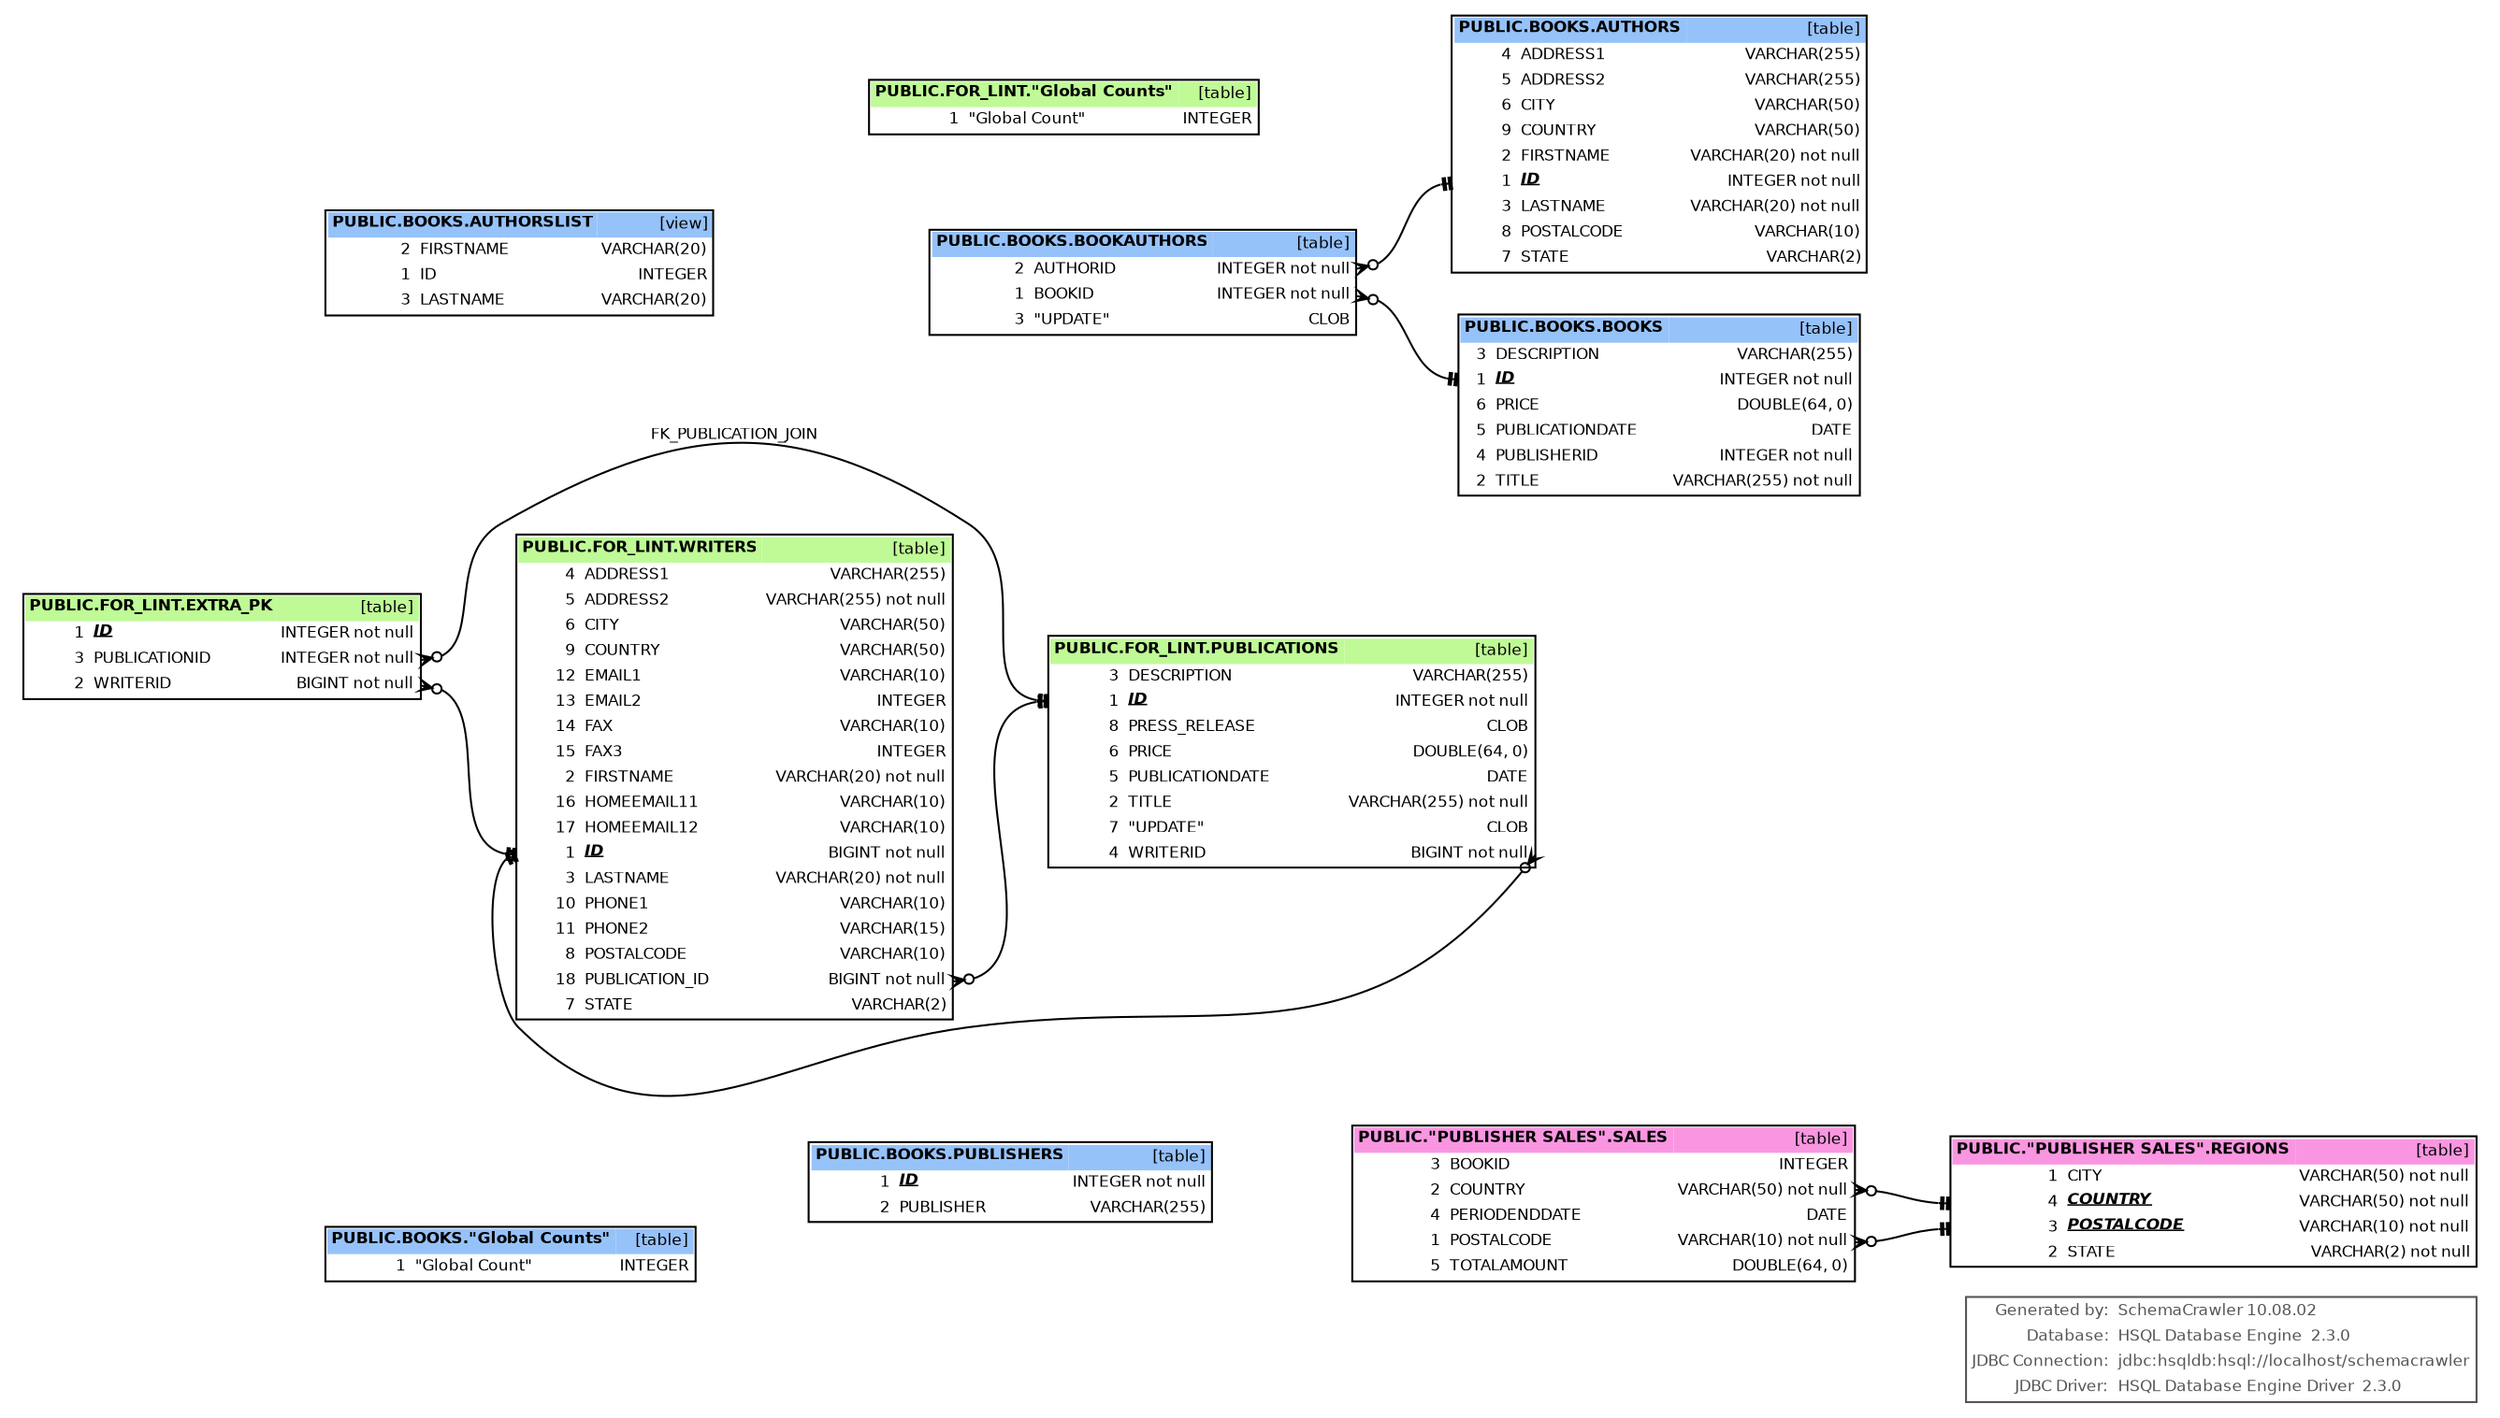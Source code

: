 digraph "SchemaCrawler_Diagram" {

  graph [
    nodesep="0.18"
    ranksep="0.46"
    rankdir="RL"
    fontname="Helvetica"
    fontsize="8"
    packmode="node"
    overlap="false"
  ];
  
  node [
    fontname="Helvetica"
    fontsize="8"
    shape="plaintext"
  ];
  
  edge [
    fontname="Helvetica"
    fontsize="8"  
    arrowsize="0.6"
  ];


  graph [fontcolor="#555555", 
    label=<
<table color="#555555" border="1" cellborder="0" cellspacing="0">
        <tr>
          <td align="right">Generated by:</td>
          <td align="left">SchemaCrawler 10.08.02</td>
        </tr>
        <tr>
          <td align="right">Database:</td>
          <td align="left">HSQL Database Engine  2.3.0</td>
        </tr>
        <tr>
          <td align="right">JDBC Connection:</td>
          <td align="left">jdbc:hsqldb:hsql://localhost/schemacrawler</td>
        </tr>
        <tr>
          <td align="right">JDBC Driver:</td>
          <td align="left">HSQL Database Engine Driver  2.3.0</td>
        </tr>
      </table>    >
    labeljust=r
    labelloc=b
  ];

  /* PUBLIC.BOOKS.AUTHORS -=-=-=-=-=-=-=-=-=-=-=-=-=- */
  "authors_dba8a1ff" [
    label=<
      <table border="1" cellborder="0" cellpadding="2" cellspacing="0" bgcolor="white">
        <tr>
          <td colspan="3" bgcolor="#96C2FA" align="left"><b>PUBLIC.BOOKS.AUTHORS</b></td>
          <td bgcolor="#96C2FA" align="right">[table]</td>
        </tr>
        <tr>
          <td port="address1_d0f1f1ec.start" align="right">4</td>
          <td align="left">ADDRESS1</td>
          <td> </td>
          <td port="address1_d0f1f1ec.end" align="right">VARCHAR(255)</td>
        </tr>
        <tr>
          <td port="address2_d0f1f1ed.start" align="right">5</td>
          <td align="left">ADDRESS2</td>
          <td> </td>
          <td port="address2_d0f1f1ed.end" align="right">VARCHAR(255)</td>
        </tr>
        <tr>
          <td port="city_9f5f8ffa.start" align="right">6</td>
          <td align="left">CITY</td>
          <td> </td>
          <td port="city_9f5f8ffa.end" align="right">VARCHAR(50)</td>
        </tr>
        <tr>
          <td port="country_7bfb2687.start" align="right">9</td>
          <td align="left">COUNTRY</td>
          <td> </td>
          <td port="country_7bfb2687.end" align="right">VARCHAR(50)</td>
        </tr>
        <tr>
          <td port="firstname_212547ec.start" align="right">2</td>
          <td align="left">FIRSTNAME</td>
          <td> </td>
          <td port="firstname_212547ec.end" align="right">VARCHAR(20) not null</td>
        </tr>
        <tr>
          <td port="id_ecfc5f6a.start" align="right">1</td>
          <td align="left"><b><i><u>ID</u></i></b></td>
          <td> </td>
          <td port="id_ecfc5f6a.end" align="right">INTEGER not null</td>
        </tr>
        <tr>
          <td port="lastname_c2a4e130.start" align="right">3</td>
          <td align="left">LASTNAME</td>
          <td> </td>
          <td port="lastname_c2a4e130.end" align="right">VARCHAR(20) not null</td>
        </tr>
        <tr>
          <td port="postalcode_843cd087.start" align="right">8</td>
          <td align="left">POSTALCODE</td>
          <td> </td>
          <td port="postalcode_843cd087.end" align="right">VARCHAR(10)</td>
        </tr>
        <tr>
          <td port="state_4d789fc2.start" align="right">7</td>
          <td align="left">STATE</td>
          <td> </td>
          <td port="state_4d789fc2.end" align="right">VARCHAR(2)</td>
        </tr>
      </table>
    >
  ];

  "authors_dba8a1ff":"id_ecfc5f6a.start":w -> "bookauthors_aa4376":"authorid_19681b5e.end":e [label=<FK_Z_AUTHOR> style="solid" dir="both" arrowhead="crowodot" arrowtail="teetee"];


  /* PUBLIC.BOOKS.AUTHORSLIST -=-=-=-=-=-=-=-=-=-=-=-=-=- */
  "authorslist_b29d331d" [
    label=<
      <table border="1" cellborder="0" cellpadding="2" cellspacing="0" bgcolor="white">
        <tr>
          <td colspan="3" bgcolor="#96C2FA" align="left"><b>PUBLIC.BOOKS.AUTHORSLIST</b></td>
          <td bgcolor="#96C2FA" align="right">[view]</td>
        </tr>
        <tr>
          <td port="firstname_d3258b8a.start" align="right">2</td>
          <td align="left">FIRSTNAME</td>
          <td> </td>
          <td port="firstname_d3258b8a.end" align="right">VARCHAR(20)</td>
        </tr>
        <tr>
          <td port="id_837fd18c.start" align="right">1</td>
          <td align="left">ID</td>
          <td> </td>
          <td port="id_837fd18c.end" align="right">INTEGER</td>
        </tr>
        <tr>
          <td port="lastname_b7deb1d2.start" align="right">3</td>
          <td align="left">LASTNAME</td>
          <td> </td>
          <td port="lastname_b7deb1d2.end" align="right">VARCHAR(20)</td>
        </tr>
      </table>
    >
  ];



  /* PUBLIC.BOOKS.BOOKAUTHORS -=-=-=-=-=-=-=-=-=-=-=-=-=- */
  "bookauthors_aa4376" [
    label=<
      <table border="1" cellborder="0" cellpadding="2" cellspacing="0" bgcolor="white">
        <tr>
          <td colspan="3" bgcolor="#96C2FA" align="left"><b>PUBLIC.BOOKS.BOOKAUTHORS</b></td>
          <td bgcolor="#96C2FA" align="right">[table]</td>
        </tr>
        <tr>
          <td port="authorid_19681b5e.start" align="right">2</td>
          <td align="left">AUTHORID</td>
          <td> </td>
          <td port="authorid_19681b5e.end" align="right">INTEGER not null</td>
        </tr>
        <tr>
          <td port="bookid_931bd73c.start" align="right">1</td>
          <td align="left">BOOKID</td>
          <td> </td>
          <td port="bookid_931bd73c.end" align="right">INTEGER not null</td>
        </tr>
        <tr>
          <td port="update_7e11958f.start" align="right">3</td>
          <td align="left">"UPDATE"</td>
          <td> </td>
          <td port="update_7e11958f.end" align="right">CLOB</td>
        </tr>
      </table>
    >
  ];



  /* PUBLIC.BOOKS.BOOKS -=-=-=-=-=-=-=-=-=-=-=-=-=- */
  "books_afd2ba21" [
    label=<
      <table border="1" cellborder="0" cellpadding="2" cellspacing="0" bgcolor="white">
        <tr>
          <td colspan="3" bgcolor="#96C2FA" align="left"><b>PUBLIC.BOOKS.BOOKS</b></td>
          <td bgcolor="#96C2FA" align="right">[table]</td>
        </tr>
        <tr>
          <td port="description_f1e45f8f.start" align="right">3</td>
          <td align="left">DESCRIPTION</td>
          <td> </td>
          <td port="description_f1e45f8f.end" align="right">VARCHAR(255)</td>
        </tr>
        <tr>
          <td port="id_bb8abc08.start" align="right">1</td>
          <td align="left"><b><i><u>ID</u></i></b></td>
          <td> </td>
          <td port="id_bb8abc08.end" align="right">INTEGER not null</td>
        </tr>
        <tr>
          <td port="price_7619831c.start" align="right">6</td>
          <td align="left">PRICE</td>
          <td> </td>
          <td port="price_7619831c.end" align="right">DOUBLE(64, 0)</td>
        </tr>
        <tr>
          <td port="publicationdate_bf876ded.start" align="right">5</td>
          <td align="left">PUBLICATIONDATE</td>
          <td> </td>
          <td port="publicationdate_bf876ded.end" align="right">DATE</td>
        </tr>
        <tr>
          <td port="publisherid_3413fbaa.start" align="right">4</td>
          <td align="left">PUBLISHERID</td>
          <td> </td>
          <td port="publisherid_3413fbaa.end" align="right">INTEGER not null</td>
        </tr>
        <tr>
          <td port="title_764df42b.start" align="right">2</td>
          <td align="left">TITLE</td>
          <td> </td>
          <td port="title_764df42b.end" align="right">VARCHAR(255) not null</td>
        </tr>
      </table>
    >
  ];

  "books_afd2ba21":"id_bb8abc08.start":w -> "bookauthors_aa4376":"bookid_931bd73c.end":e [label=<FK_Y_BOOK> style="solid" dir="both" arrowhead="crowodot" arrowtail="teetee"];


  /* PUBLIC.BOOKS."Global Counts" -=-=-=-=-=-=-=-=-=-=-=-=-=- */
  "globalcounts_2ab3635a" [
    label=<
      <table border="1" cellborder="0" cellpadding="2" cellspacing="0" bgcolor="white">
        <tr>
          <td colspan="3" bgcolor="#96C2FA" align="left"><b>PUBLIC.BOOKS."Global Counts"</b></td>
          <td bgcolor="#96C2FA" align="right">[table]</td>
        </tr>
        <tr>
          <td port="globalcount_22cfa042.start" align="right">1</td>
          <td align="left">"Global Count"</td>
          <td> </td>
          <td port="globalcount_22cfa042.end" align="right">INTEGER</td>
        </tr>
      </table>
    >
  ];



  /* PUBLIC.BOOKS.PUBLISHERS -=-=-=-=-=-=-=-=-=-=-=-=-=- */
  "publishers_b8da20c0" [
    label=<
      <table border="1" cellborder="0" cellpadding="2" cellspacing="0" bgcolor="white">
        <tr>
          <td colspan="3" bgcolor="#96C2FA" align="left"><b>PUBLIC.BOOKS.PUBLISHERS</b></td>
          <td bgcolor="#96C2FA" align="right">[table]</td>
        </tr>
        <tr>
          <td port="id_6fc9dd09.start" align="right">1</td>
          <td align="left"><b><i><u>ID</u></i></b></td>
          <td> </td>
          <td port="id_6fc9dd09.end" align="right">INTEGER not null</td>
        </tr>
        <tr>
          <td port="publisher_13c8362e.start" align="right">2</td>
          <td align="left">PUBLISHER</td>
          <td> </td>
          <td port="publisher_13c8362e.end" align="right">VARCHAR(255)</td>
        </tr>
      </table>
    >
  ];



  /* PUBLIC.FOR_LINT.EXTRA_PK -=-=-=-=-=-=-=-=-=-=-=-=-=- */
  "extra_pk_334890da" [
    label=<
      <table border="1" cellborder="0" cellpadding="2" cellspacing="0" bgcolor="white">
        <tr>
          <td colspan="3" bgcolor="#BFFA96" align="left"><b>PUBLIC.FOR_LINT.EXTRA_PK</b></td>
          <td bgcolor="#BFFA96" align="right">[table]</td>
        </tr>
        <tr>
          <td port="id_e9913eaf.start" align="right">1</td>
          <td align="left"><b><i><u>ID</u></i></b></td>
          <td> </td>
          <td port="id_e9913eaf.end" align="right">INTEGER not null</td>
        </tr>
        <tr>
          <td port="publicationid_d4d93213.start" align="right">3</td>
          <td align="left">PUBLICATIONID</td>
          <td> </td>
          <td port="publicationid_d4d93213.end" align="right">INTEGER not null</td>
        </tr>
        <tr>
          <td port="writerid_b8c70762.start" align="right">2</td>
          <td align="left">WRITERID</td>
          <td> </td>
          <td port="writerid_b8c70762.end" align="right">BIGINT not null</td>
        </tr>
      </table>
    >
  ];



  /* PUBLIC.FOR_LINT."Global Counts" -=-=-=-=-=-=-=-=-=-=-=-=-=- */
  "globalcounts_986b8a53" [
    label=<
      <table border="1" cellborder="0" cellpadding="2" cellspacing="0" bgcolor="white">
        <tr>
          <td colspan="3" bgcolor="#BFFA96" align="left"><b>PUBLIC.FOR_LINT."Global Counts"</b></td>
          <td bgcolor="#BFFA96" align="right">[table]</td>
        </tr>
        <tr>
          <td port="globalcount_9be78829.start" align="right">1</td>
          <td align="left">"Global Count"</td>
          <td> </td>
          <td port="globalcount_9be78829.end" align="right">INTEGER</td>
        </tr>
      </table>
    >
  ];



  /* PUBLIC.FOR_LINT.PUBLICATIONS -=-=-=-=-=-=-=-=-=-=-=-=-=- */
  "publications_949377f7" [
    label=<
      <table border="1" cellborder="0" cellpadding="2" cellspacing="0" bgcolor="white">
        <tr>
          <td colspan="3" bgcolor="#BFFA96" align="left"><b>PUBLIC.FOR_LINT.PUBLICATIONS</b></td>
          <td bgcolor="#BFFA96" align="right">[table]</td>
        </tr>
        <tr>
          <td port="description_d3f90c65.start" align="right">3</td>
          <td align="left">DESCRIPTION</td>
          <td> </td>
          <td port="description_d3f90c65.end" align="right">VARCHAR(255)</td>
        </tr>
        <tr>
          <td port="id_f5162672.start" align="right">1</td>
          <td align="left"><b><i><u>ID</u></i></b></td>
          <td> </td>
          <td port="id_f5162672.end" align="right">INTEGER not null</td>
        </tr>
        <tr>
          <td port="press_release_3e1e2a14.start" align="right">8</td>
          <td align="left">PRESS_RELEASE</td>
          <td> </td>
          <td port="press_release_3e1e2a14.end" align="right">CLOB</td>
        </tr>
        <tr>
          <td port="price_fd0e0872.start" align="right">6</td>
          <td align="left">PRICE</td>
          <td> </td>
          <td port="price_fd0e0872.end" align="right">DOUBLE(64, 0)</td>
        </tr>
        <tr>
          <td port="publicationdate_fb2dbfc3.start" align="right">5</td>
          <td align="left">PUBLICATIONDATE</td>
          <td> </td>
          <td port="publicationdate_fb2dbfc3.end" align="right">DATE</td>
        </tr>
        <tr>
          <td port="title_fd427981.start" align="right">2</td>
          <td align="left">TITLE</td>
          <td> </td>
          <td port="title_fd427981.end" align="right">VARCHAR(255) not null</td>
        </tr>
        <tr>
          <td port="update_4444e22e.start" align="right">7</td>
          <td align="left">"UPDATE"</td>
          <td> </td>
          <td port="update_4444e22e.end" align="right">CLOB</td>
        </tr>
        <tr>
          <td port="writerid_1c21d0e5.start" align="right">4</td>
          <td align="left">WRITERID</td>
          <td> </td>
          <td port="writerid_1c21d0e5.end" align="right">BIGINT not null</td>
        </tr>
      </table>
    >
  ];

  "publications_949377f7":"id_f5162672.start":w -> "extra_pk_334890da":"publicationid_d4d93213.end":e [label=<FK_PUBLICATION_JOIN> style="solid" dir="both" arrowhead="crowodot" arrowtail="teetee"];
  "publications_949377f7":"id_f5162672.start":w -> "writers_bf84ac10":"publication_id_b1bcb5cc.end":e [label=<FK_WRITERS_PUBLICATION> style="solid" dir="both" arrowhead="crowodot" arrowtail="teetee"];


  /* PUBLIC.FOR_LINT.WRITERS -=-=-=-=-=-=-=-=-=-=-=-=-=- */
  "writers_bf84ac10" [
    label=<
      <table border="1" cellborder="0" cellpadding="2" cellspacing="0" bgcolor="white">
        <tr>
          <td colspan="3" bgcolor="#BFFA96" align="left"><b>PUBLIC.FOR_LINT.WRITERS</b></td>
          <td bgcolor="#BFFA96" align="right">[table]</td>
        </tr>
        <tr>
          <td port="address1_9be1aafb.start" align="right">4</td>
          <td align="left">ADDRESS1</td>
          <td> </td>
          <td port="address1_9be1aafb.end" align="right">VARCHAR(255)</td>
        </tr>
        <tr>
          <td port="address2_9be1aafc.start" align="right">5</td>
          <td align="left">ADDRESS2</td>
          <td> </td>
          <td port="address2_9be1aafc.end" align="right">VARCHAR(255) not null</td>
        </tr>
        <tr>
          <td port="city_f27c2889.start" align="right">6</td>
          <td align="left">CITY</td>
          <td> </td>
          <td port="city_f27c2889.end" align="right">VARCHAR(50)</td>
        </tr>
        <tr>
          <td port="country_48b88f98.start" align="right">9</td>
          <td align="left">COUNTRY</td>
          <td> </td>
          <td port="country_48b88f98.end" align="right">VARCHAR(50)</td>
        </tr>
        <tr>
          <td port="email1_47ad63d3.start" align="right">12</td>
          <td align="left">EMAIL1</td>
          <td> </td>
          <td port="email1_47ad63d3.end" align="right">VARCHAR(10)</td>
        </tr>
        <tr>
          <td port="email2_47ad63d4.start" align="right">13</td>
          <td align="left">EMAIL2</td>
          <td> </td>
          <td port="email2_47ad63d4.end" align="right">INTEGER</td>
        </tr>
        <tr>
          <td port="fax_d6461c1f.start" align="right">14</td>
          <td align="left">FAX</td>
          <td> </td>
          <td port="fax_d6461c1f.end" align="right">VARCHAR(10)</td>
        </tr>
        <tr>
          <td port="fax3_f27d67f4.start" align="right">15</td>
          <td align="left">FAX3</td>
          <td> </td>
          <td port="fax3_f27d67f4.end" align="right">INTEGER</td>
        </tr>
        <tr>
          <td port="firstname_b42cb0bd.start" align="right">2</td>
          <td align="left">FIRSTNAME</td>
          <td> </td>
          <td port="firstname_b42cb0bd.end" align="right">VARCHAR(20) not null</td>
        </tr>
        <tr>
          <td port="homeemail11_906adfff.start" align="right">16</td>
          <td align="left">HOMEEMAIL11</td>
          <td> </td>
          <td port="homeemail11_906adfff.end" align="right">VARCHAR(10)</td>
        </tr>
        <tr>
          <td port="homeemail12_906ae000.start" align="right">17</td>
          <td align="left">HOMEEMAIL12</td>
          <td> </td>
          <td port="homeemail12_906ae000.end" align="right">VARCHAR(10)</td>
        </tr>
        <tr>
          <td port="id_3033cfb9.start" align="right">1</td>
          <td align="left"><b><i><u>ID</u></i></b></td>
          <td> </td>
          <td port="id_3033cfb9.end" align="right">BIGINT not null</td>
        </tr>
        <tr>
          <td port="lastname_8d949a3f.start" align="right">3</td>
          <td align="left">LASTNAME</td>
          <td> </td>
          <td port="lastname_8d949a3f.end" align="right">VARCHAR(20) not null</td>
        </tr>
        <tr>
          <td port="phone1_5a32ac41.start" align="right">10</td>
          <td align="left">PHONE1</td>
          <td> </td>
          <td port="phone1_5a32ac41.end" align="right">VARCHAR(10)</td>
        </tr>
        <tr>
          <td port="phone2_5a32ac42.start" align="right">11</td>
          <td align="left">PHONE2</td>
          <td> </td>
          <td port="phone2_5a32ac42.end" align="right">VARCHAR(15)</td>
        </tr>
        <tr>
          <td port="postalcode_522281d6.start" align="right">8</td>
          <td align="left">POSTALCODE</td>
          <td> </td>
          <td port="postalcode_522281d6.end" align="right">VARCHAR(10)</td>
        </tr>
        <tr>
          <td port="publication_id_b1bcb5cc.start" align="right">18</td>
          <td align="left">PUBLICATION_ID</td>
          <td> </td>
          <td port="publication_id_b1bcb5cc.end" align="right">BIGINT not null</td>
        </tr>
        <tr>
          <td port="state_5def1913.start" align="right">7</td>
          <td align="left">STATE</td>
          <td> </td>
          <td port="state_5def1913.end" align="right">VARCHAR(2)</td>
        </tr>
      </table>
    >
  ];

  "writers_bf84ac10":"id_3033cfb9.start":w -> "extra_pk_334890da":"writerid_b8c70762.end":e [label=<FK_WRITER_JOIN> style="solid" dir="both" arrowhead="crowodot" arrowtail="teetee"];
  "writers_bf84ac10":"id_3033cfb9.start":w -> "publications_949377f7":"writerid_1c21d0e5.end":e [label=<FK_PUBLICATIONS_WRITER> style="solid" dir="both" arrowhead="crowodot" arrowtail="teetee"];


  /* PUBLIC."PUBLISHER SALES".REGIONS -=-=-=-=-=-=-=-=-=-=-=-=-=- */
  "regions_bc895c48" [
    label=<
      <table border="1" cellborder="0" cellpadding="2" cellspacing="0" bgcolor="white">
        <tr>
          <td colspan="3" bgcolor="#FA96E1" align="left"><b>PUBLIC."PUBLISHER SALES".REGIONS</b></td>
          <td bgcolor="#FA96E1" align="right">[table]</td>
        </tr>
        <tr>
          <td port="city_2c74db51.start" align="right">1</td>
          <td align="left">CITY</td>
          <td> </td>
          <td port="city_2c74db51.end" align="right">VARCHAR(50) not null</td>
        </tr>
        <tr>
          <td port="country_7d0587d0.start" align="right">4</td>
          <td align="left"><b><i><u>COUNTRY</u></i></b></td>
          <td> </td>
          <td port="country_7d0587d0.end" align="right">VARCHAR(50) not null</td>
        </tr>
        <tr>
          <td port="postalcode_9b2bfe9e.start" align="right">3</td>
          <td align="left"><b><i><u>POSTALCODE</u></i></b></td>
          <td> </td>
          <td port="postalcode_9b2bfe9e.end" align="right">VARCHAR(10) not null</td>
        </tr>
        <tr>
          <td port="state_630cbf4b.start" align="right">2</td>
          <td align="left">STATE</td>
          <td> </td>
          <td port="state_630cbf4b.end" align="right">VARCHAR(2) not null</td>
        </tr>
      </table>
    >
  ];

  "regions_bc895c48":"postalcode_9b2bfe9e.start":w -> "sales_20be6f95":"postalcode_738bc931.end":e [label=<FK_SALES_REGIONS> style="solid" dir="both" arrowhead="crowodot" arrowtail="teetee"];
  "regions_bc895c48":"country_7d0587d0.start":w -> "sales_20be6f95":"country_890cfe1d.end":e [label=<FK_SALES_REGIONS> style="solid" dir="both" arrowhead="crowodot" arrowtail="teetee"];


  /* PUBLIC."PUBLISHER SALES".SALES -=-=-=-=-=-=-=-=-=-=-=-=-=- */
  "sales_20be6f95" [
    label=<
      <table border="1" cellborder="0" cellpadding="2" cellspacing="0" bgcolor="white">
        <tr>
          <td colspan="3" bgcolor="#FA96E1" align="left"><b>PUBLIC."PUBLISHER SALES".SALES</b></td>
          <td bgcolor="#FA96E1" align="right">[table]</td>
        </tr>
        <tr>
          <td port="bookid_3c829a3d.start" align="right">3</td>
          <td align="left">BOOKID</td>
          <td> </td>
          <td port="bookid_3c829a3d.end" align="right">INTEGER</td>
        </tr>
        <tr>
          <td port="country_890cfe1d.start" align="right">2</td>
          <td align="left">COUNTRY</td>
          <td> </td>
          <td port="country_890cfe1d.end" align="right">VARCHAR(50) not null</td>
        </tr>
        <tr>
          <td port="periodenddate_1bd9ab6f.start" align="right">4</td>
          <td align="left">PERIODENDDATE</td>
          <td> </td>
          <td port="periodenddate_1bd9ab6f.end" align="right">DATE</td>
        </tr>
        <tr>
          <td port="postalcode_738bc931.start" align="right">1</td>
          <td align="left">POSTALCODE</td>
          <td> </td>
          <td port="postalcode_738bc931.end" align="right">VARCHAR(10) not null</td>
        </tr>
        <tr>
          <td port="totalamount_63baaba3.start" align="right">5</td>
          <td align="left">TOTALAMOUNT</td>
          <td> </td>
          <td port="totalamount_63baaba3.end" align="right">DOUBLE(64, 0)</td>
        </tr>
      </table>
    >
  ];



}
